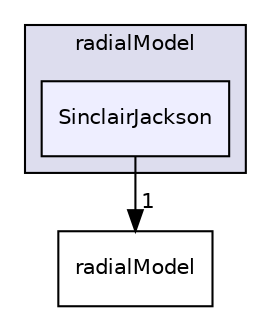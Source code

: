 digraph "SinclairJackson" {
  bgcolor=transparent;
  compound=true
  node [ fontsize="10", fontname="Helvetica"];
  edge [ labelfontsize="10", labelfontname="Helvetica"];
  subgraph clusterdir_dcf774db3d0244dede09080c64ab9e93 {
    graph [ bgcolor="#ddddee", pencolor="black", label="radialModel" fontname="Helvetica", fontsize="10", URL="dir_dcf774db3d0244dede09080c64ab9e93.html"]
  dir_6f7bc3d8b35feb2b3ec4a97e4558dad5 [shape=box, label="SinclairJackson", style="filled", fillcolor="#eeeeff", pencolor="black", URL="dir_6f7bc3d8b35feb2b3ec4a97e4558dad5.html"];
  }
  dir_c29b6f295eb3ebf987ebdef139a01810 [shape=box label="radialModel" URL="dir_c29b6f295eb3ebf987ebdef139a01810.html"];
  dir_6f7bc3d8b35feb2b3ec4a97e4558dad5->dir_c29b6f295eb3ebf987ebdef139a01810 [headlabel="1", labeldistance=1.5 headhref="dir_000187_000146.html"];
}
